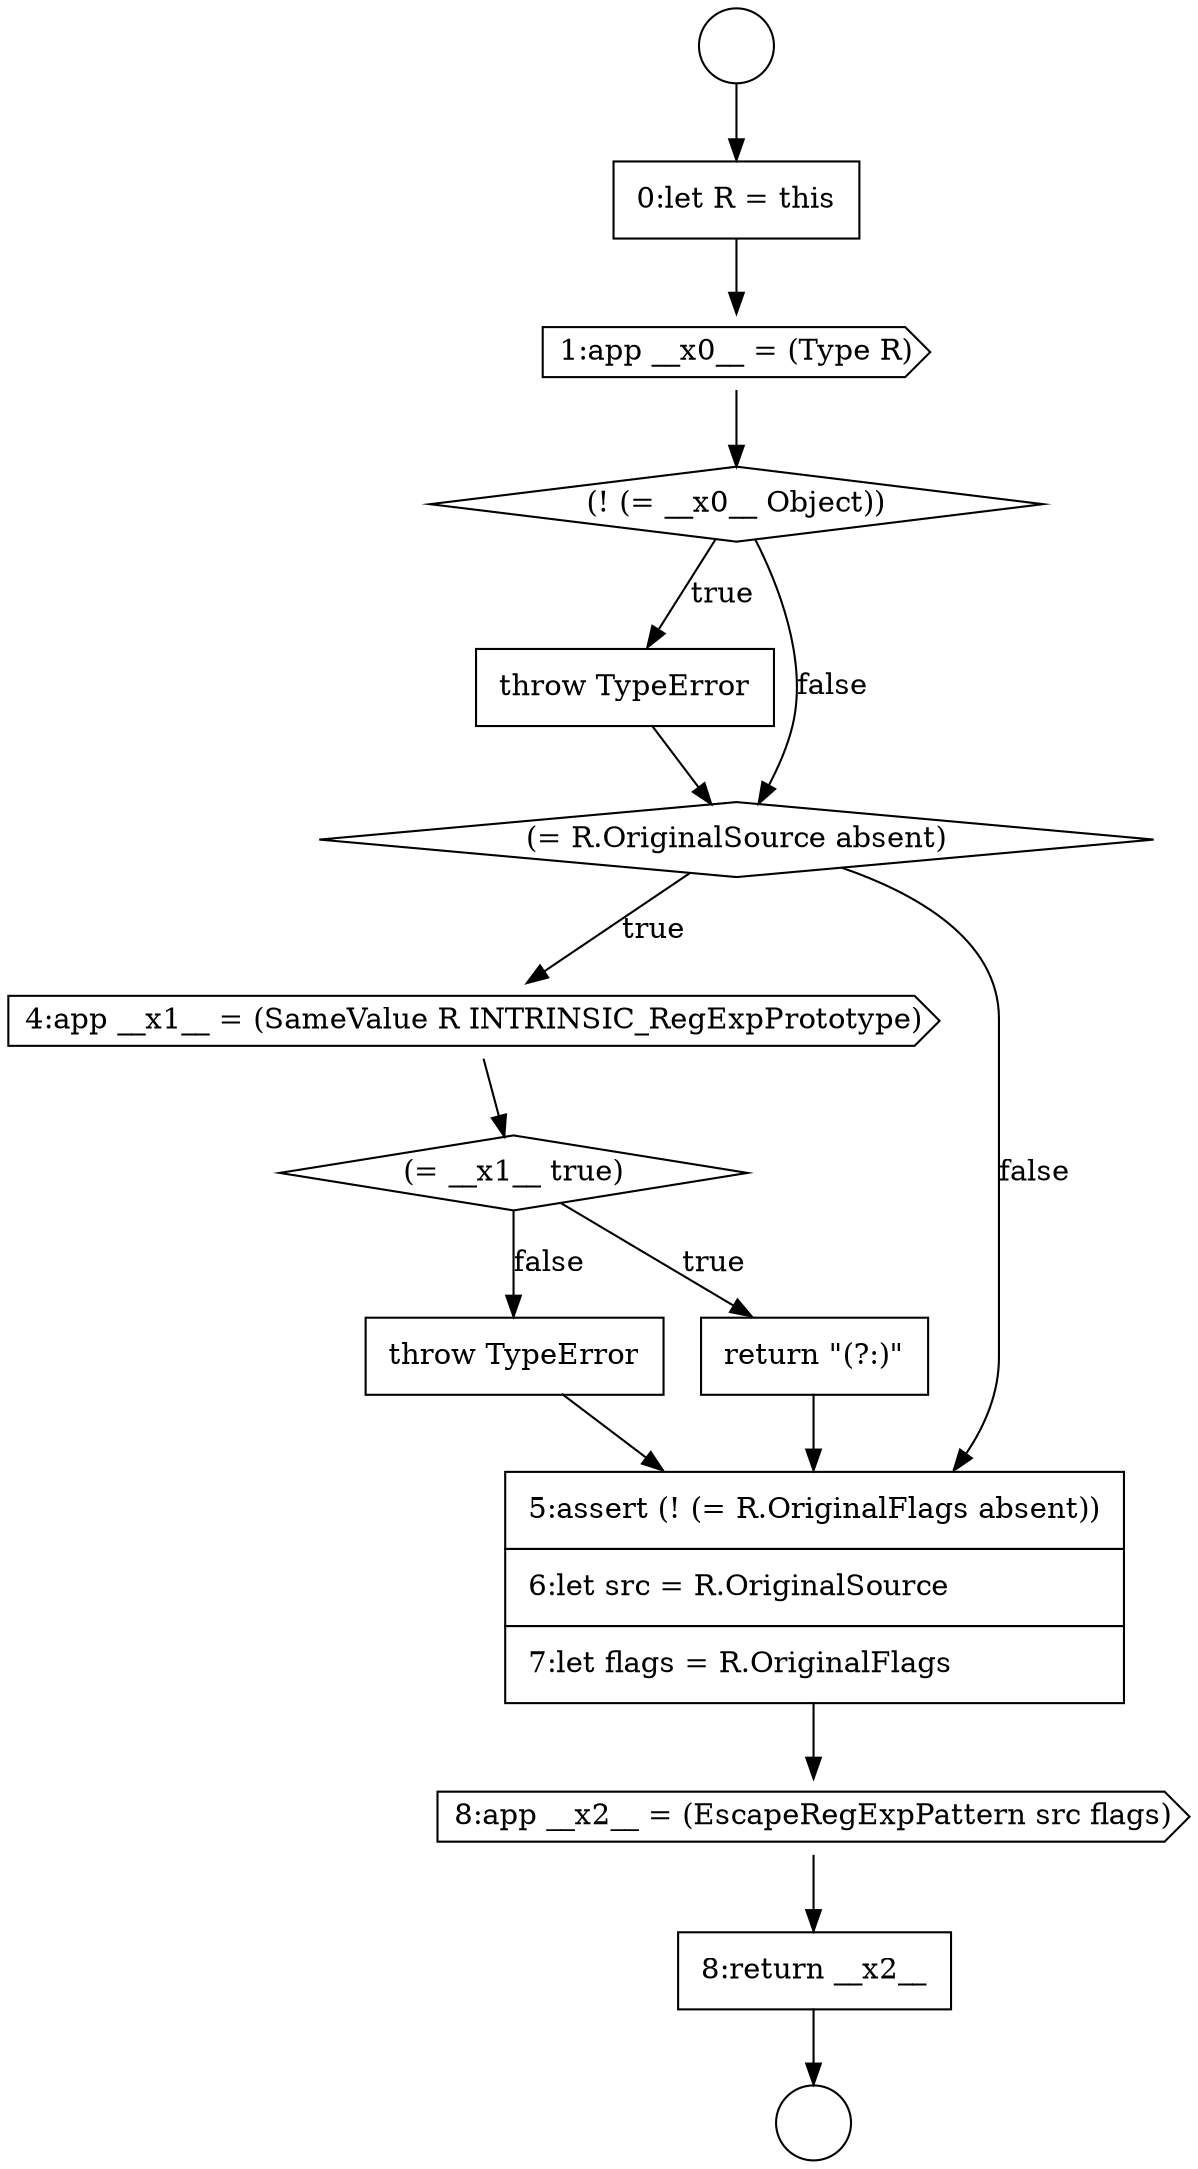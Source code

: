 digraph {
  node13475 [shape=circle label=" " color="black" fillcolor="white" style=filled]
  node13484 [shape=none, margin=0, label=<<font color="black">
    <table border="0" cellborder="1" cellspacing="0" cellpadding="10">
      <tr><td align="left">throw TypeError</td></tr>
    </table>
  </font>> color="black" fillcolor="white" style=filled]
  node13474 [shape=circle label=" " color="black" fillcolor="white" style=filled]
  node13479 [shape=none, margin=0, label=<<font color="black">
    <table border="0" cellborder="1" cellspacing="0" cellpadding="10">
      <tr><td align="left">throw TypeError</td></tr>
    </table>
  </font>> color="black" fillcolor="white" style=filled]
  node13476 [shape=none, margin=0, label=<<font color="black">
    <table border="0" cellborder="1" cellspacing="0" cellpadding="10">
      <tr><td align="left">0:let R = this</td></tr>
    </table>
  </font>> color="black" fillcolor="white" style=filled]
  node13487 [shape=none, margin=0, label=<<font color="black">
    <table border="0" cellborder="1" cellspacing="0" cellpadding="10">
      <tr><td align="left">8:return __x2__</td></tr>
    </table>
  </font>> color="black" fillcolor="white" style=filled]
  node13483 [shape=none, margin=0, label=<<font color="black">
    <table border="0" cellborder="1" cellspacing="0" cellpadding="10">
      <tr><td align="left">return &quot;(?:)&quot;</td></tr>
    </table>
  </font>> color="black" fillcolor="white" style=filled]
  node13480 [shape=diamond, label=<<font color="black">(= R.OriginalSource absent)</font>> color="black" fillcolor="white" style=filled]
  node13482 [shape=diamond, label=<<font color="black">(= __x1__ true)</font>> color="black" fillcolor="white" style=filled]
  node13486 [shape=cds, label=<<font color="black">8:app __x2__ = (EscapeRegExpPattern src flags)</font>> color="black" fillcolor="white" style=filled]
  node13477 [shape=cds, label=<<font color="black">1:app __x0__ = (Type R)</font>> color="black" fillcolor="white" style=filled]
  node13481 [shape=cds, label=<<font color="black">4:app __x1__ = (SameValue R INTRINSIC_RegExpPrototype)</font>> color="black" fillcolor="white" style=filled]
  node13485 [shape=none, margin=0, label=<<font color="black">
    <table border="0" cellborder="1" cellspacing="0" cellpadding="10">
      <tr><td align="left">5:assert (! (= R.OriginalFlags absent))</td></tr>
      <tr><td align="left">6:let src = R.OriginalSource</td></tr>
      <tr><td align="left">7:let flags = R.OriginalFlags</td></tr>
    </table>
  </font>> color="black" fillcolor="white" style=filled]
  node13478 [shape=diamond, label=<<font color="black">(! (= __x0__ Object))</font>> color="black" fillcolor="white" style=filled]
  node13476 -> node13477 [ color="black"]
  node13486 -> node13487 [ color="black"]
  node13487 -> node13475 [ color="black"]
  node13477 -> node13478 [ color="black"]
  node13479 -> node13480 [ color="black"]
  node13484 -> node13485 [ color="black"]
  node13480 -> node13481 [label=<<font color="black">true</font>> color="black"]
  node13480 -> node13485 [label=<<font color="black">false</font>> color="black"]
  node13474 -> node13476 [ color="black"]
  node13485 -> node13486 [ color="black"]
  node13478 -> node13479 [label=<<font color="black">true</font>> color="black"]
  node13478 -> node13480 [label=<<font color="black">false</font>> color="black"]
  node13483 -> node13485 [ color="black"]
  node13481 -> node13482 [ color="black"]
  node13482 -> node13483 [label=<<font color="black">true</font>> color="black"]
  node13482 -> node13484 [label=<<font color="black">false</font>> color="black"]
}

